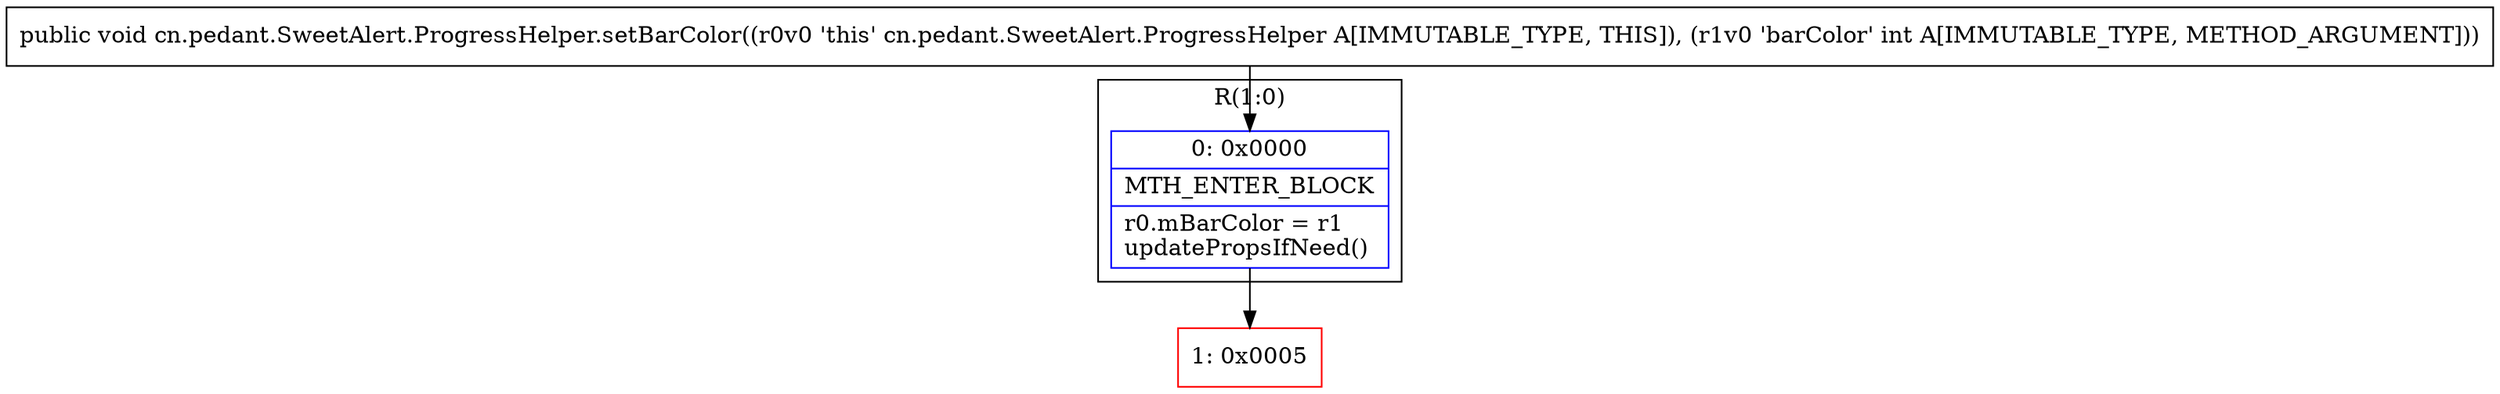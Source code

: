 digraph "CFG forcn.pedant.SweetAlert.ProgressHelper.setBarColor(I)V" {
subgraph cluster_Region_586243049 {
label = "R(1:0)";
node [shape=record,color=blue];
Node_0 [shape=record,label="{0\:\ 0x0000|MTH_ENTER_BLOCK\l|r0.mBarColor = r1\lupdatePropsIfNeed()\l}"];
}
Node_1 [shape=record,color=red,label="{1\:\ 0x0005}"];
MethodNode[shape=record,label="{public void cn.pedant.SweetAlert.ProgressHelper.setBarColor((r0v0 'this' cn.pedant.SweetAlert.ProgressHelper A[IMMUTABLE_TYPE, THIS]), (r1v0 'barColor' int A[IMMUTABLE_TYPE, METHOD_ARGUMENT])) }"];
MethodNode -> Node_0;
Node_0 -> Node_1;
}

